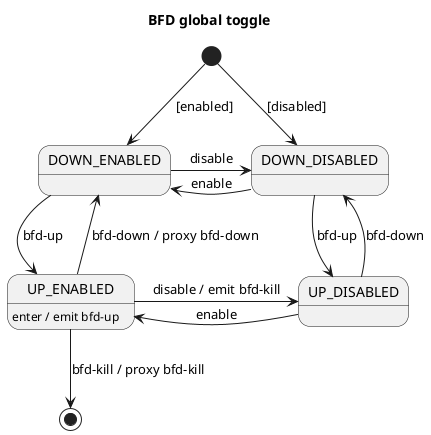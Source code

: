 
Input signals:
* enable
* disable
* bfd-up
* bfd-down
* bfd-kill

Output signals:
* bfd-up
* bfd-down
* bfd-kill

@startuml
title BFD global toggle
[*] --> DOWN_ENABLED : [enabled]
[*] --> DOWN_DISABLED : [disabled]

DOWN_ENABLED -r-> DOWN_DISABLED : disable
DOWN_ENABLED --> UP_ENABLED : bfd-up

DOWN_DISABLED -l-> DOWN_ENABLED : enable
DOWN_DISABLED --> UP_DISABLED : bfd-up

UP_ENABLED -r-> UP_DISABLED : disable / emit bfd-kill
UP_ENABLED -u-> DOWN_ENABLED : bfd-down / proxy bfd-down
UP_ENABLED --> [*] : bfd-kill / proxy bfd-kill
UP_ENABLED : enter / emit bfd-up

UP_DISABLED -l-> UP_ENABLED : enable
UP_DISABLED -u-> DOWN_DISABLED : bfd-down

@enduml
